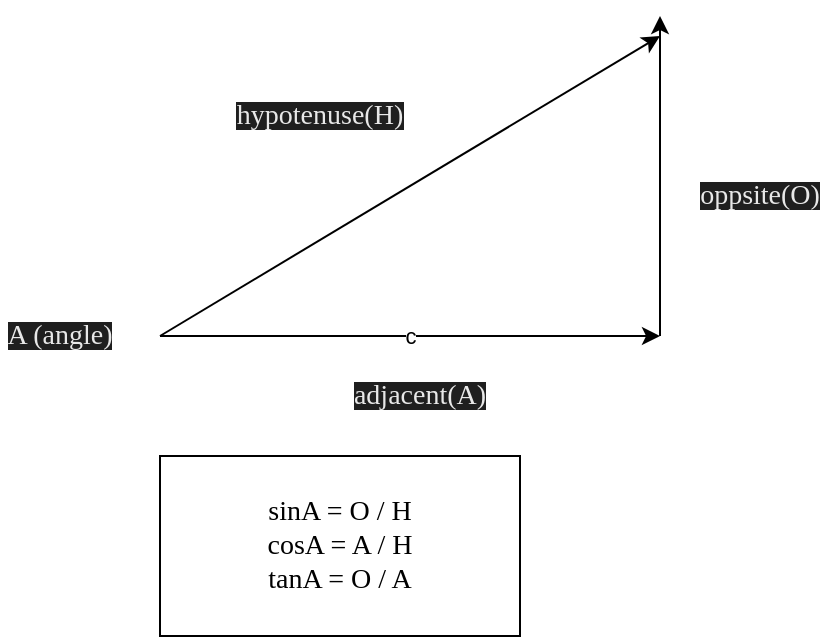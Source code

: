 <mxfile>
    <diagram id="w4XXCIXfKTxbDgf9U-Gw" name="Page-1">
        <mxGraphModel dx="815" dy="667" grid="1" gridSize="10" guides="1" tooltips="1" connect="1" arrows="1" fold="1" page="1" pageScale="1" pageWidth="850" pageHeight="1100" math="0" shadow="0">
            <root>
                <mxCell id="0"/>
                <mxCell id="1" parent="0"/>
                <mxCell id="2" value="c" style="edgeStyle=none;orthogonalLoop=1;jettySize=auto;html=1;" edge="1" parent="1">
                    <mxGeometry width="80" relative="1" as="geometry">
                        <mxPoint x="150" y="280" as="sourcePoint"/>
                        <mxPoint x="400" y="280" as="targetPoint"/>
                        <Array as="points"/>
                    </mxGeometry>
                </mxCell>
                <mxCell id="3" value="" style="edgeStyle=none;orthogonalLoop=1;jettySize=auto;html=1;" edge="1" parent="1">
                    <mxGeometry width="80" relative="1" as="geometry">
                        <mxPoint x="400" y="280" as="sourcePoint"/>
                        <mxPoint x="400" y="120" as="targetPoint"/>
                        <Array as="points"/>
                    </mxGeometry>
                </mxCell>
                <mxCell id="4" value="" style="edgeStyle=none;orthogonalLoop=1;jettySize=auto;html=1;" edge="1" parent="1">
                    <mxGeometry width="80" relative="1" as="geometry">
                        <mxPoint x="150" y="280" as="sourcePoint"/>
                        <mxPoint x="400" y="130" as="targetPoint"/>
                        <Array as="points"/>
                    </mxGeometry>
                </mxCell>
                <mxCell id="5" value="&lt;span style=&quot;color: rgb(232, 232, 232); text-align: left; background-color: rgb(31, 31, 31);&quot;&gt;&lt;font face=&quot;Times New Roman&quot; style=&quot;font-size: 14px;&quot;&gt;hypotenuse(H)&lt;/font&gt;&lt;/span&gt;" style="text;strokeColor=none;align=center;fillColor=none;html=1;verticalAlign=middle;whiteSpace=wrap;rounded=0;rotation=0;" vertex="1" parent="1">
                    <mxGeometry x="200" y="150" width="60" height="40" as="geometry"/>
                </mxCell>
                <mxCell id="7" value="&lt;span style=&quot;color: rgb(232, 232, 232); text-align: left; background-color: rgb(31, 31, 31);&quot;&gt;&lt;font face=&quot;Times New Roman&quot; style=&quot;font-size: 14px;&quot;&gt;adjacent(A)&lt;/font&gt;&lt;/span&gt;" style="text;strokeColor=none;align=center;fillColor=none;html=1;verticalAlign=middle;whiteSpace=wrap;rounded=0;rotation=0;" vertex="1" parent="1">
                    <mxGeometry x="250" y="290" width="60" height="40" as="geometry"/>
                </mxCell>
                <mxCell id="8" value="&lt;span style=&quot;color: rgb(232, 232, 232); text-align: left; background-color: rgb(31, 31, 31);&quot;&gt;&lt;font face=&quot;Times New Roman&quot; style=&quot;font-size: 14px;&quot;&gt;oppsite(O)&lt;/font&gt;&lt;/span&gt;" style="text;strokeColor=none;align=center;fillColor=none;html=1;verticalAlign=middle;whiteSpace=wrap;rounded=0;rotation=0;" vertex="1" parent="1">
                    <mxGeometry x="420" y="190" width="60" height="40" as="geometry"/>
                </mxCell>
                <mxCell id="9" value="&lt;span style=&quot;color: rgb(232, 232, 232); text-align: left; background-color: rgb(31, 31, 31);&quot;&gt;&lt;font face=&quot;Times New Roman&quot; style=&quot;font-size: 14px;&quot;&gt;A (angle)&lt;/font&gt;&lt;/span&gt;" style="text;strokeColor=none;align=center;fillColor=none;html=1;verticalAlign=middle;whiteSpace=wrap;rounded=0;rotation=0;" vertex="1" parent="1">
                    <mxGeometry x="70" y="260" width="60" height="40" as="geometry"/>
                </mxCell>
                <mxCell id="11" value="sinA = O / H&lt;br&gt;cosA = A / H&lt;br&gt;tanA = O / A" style="whiteSpace=wrap;html=1;fontFamily=Times New Roman;fontSize=14;" vertex="1" parent="1">
                    <mxGeometry x="150" y="340" width="180" height="90" as="geometry"/>
                </mxCell>
            </root>
        </mxGraphModel>
    </diagram>
</mxfile>